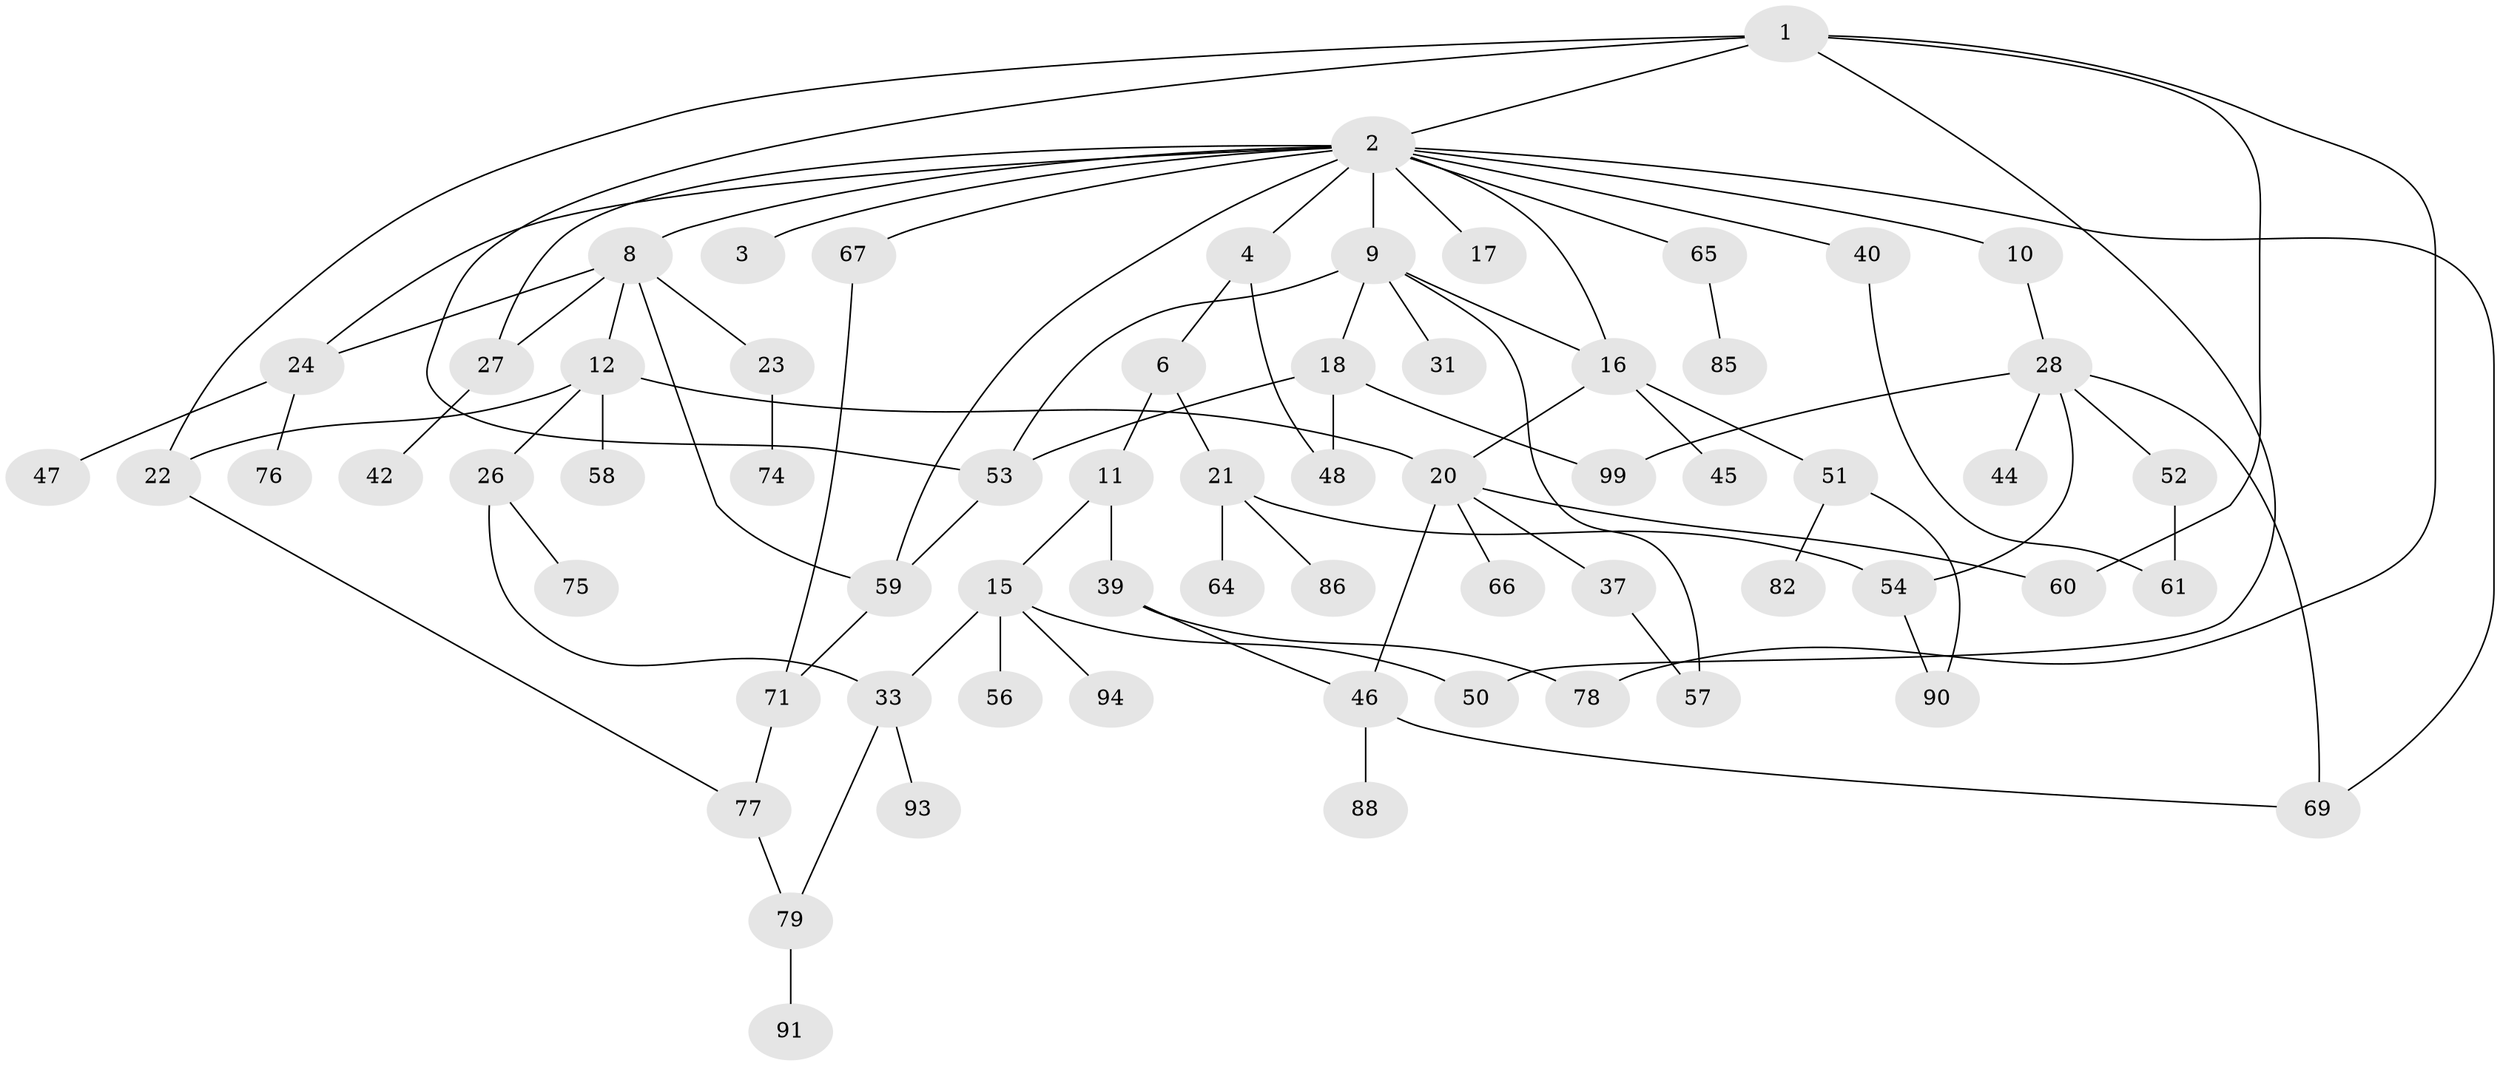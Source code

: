 // original degree distribution, {4: 0.15, 14: 0.01, 2: 0.3, 3: 0.16, 6: 0.02, 5: 0.05, 1: 0.31}
// Generated by graph-tools (version 1.1) at 2025/54/02/21/25 11:54:43]
// undirected, 65 vertices, 89 edges
graph export_dot {
graph [start="1"]
  node [color=gray90,style=filled];
  1 [super="+7"];
  2 [super="+5"];
  3 [super="+83"];
  4;
  6 [super="+19"];
  8;
  9 [super="+14"];
  10;
  11 [super="+98"];
  12 [super="+13"];
  15 [super="+32"];
  16 [super="+87"];
  17;
  18 [super="+55"];
  20 [super="+25"];
  21 [super="+41"];
  22 [super="+29"];
  23 [super="+38"];
  24 [super="+36"];
  26 [super="+68"];
  27 [super="+34"];
  28 [super="+30"];
  31 [super="+72"];
  33 [super="+35"];
  37;
  39 [super="+43"];
  40;
  42;
  44 [super="+49"];
  45;
  46 [super="+70"];
  47;
  48;
  50 [super="+96"];
  51 [super="+89"];
  52;
  53 [super="+63"];
  54;
  56;
  57 [super="+73"];
  58;
  59 [super="+62"];
  60 [super="+95"];
  61 [super="+84"];
  64;
  65;
  66;
  67;
  69;
  71;
  74;
  75;
  76 [super="+81"];
  77 [super="+80"];
  78;
  79 [super="+92"];
  82;
  85 [super="+97"];
  86;
  88;
  90 [super="+100"];
  91;
  93;
  94;
  99;
  1 -- 2;
  1 -- 60;
  1 -- 53;
  1 -- 50;
  1 -- 78;
  1 -- 22;
  2 -- 3;
  2 -- 4;
  2 -- 8;
  2 -- 9;
  2 -- 10;
  2 -- 24;
  2 -- 40;
  2 -- 59;
  2 -- 67;
  2 -- 69;
  2 -- 65;
  2 -- 17;
  2 -- 27;
  2 -- 16;
  4 -- 6;
  4 -- 48;
  6 -- 11;
  6 -- 21;
  8 -- 12;
  8 -- 23;
  8 -- 27;
  8 -- 24;
  8 -- 59;
  9 -- 18;
  9 -- 31;
  9 -- 53;
  9 -- 16;
  9 -- 57;
  10 -- 28;
  11 -- 15;
  11 -- 39;
  12 -- 58;
  12 -- 26;
  12 -- 20;
  12 -- 22;
  15 -- 33;
  15 -- 56;
  15 -- 94;
  15 -- 50;
  16 -- 45;
  16 -- 51;
  16 -- 20;
  18 -- 48;
  18 -- 53;
  18 -- 99;
  20 -- 60;
  20 -- 66 [weight=2];
  20 -- 37;
  20 -- 46;
  21 -- 64;
  21 -- 86;
  21 -- 54;
  22 -- 77;
  23 -- 74;
  24 -- 47;
  24 -- 76;
  26 -- 75;
  26 -- 33;
  27 -- 42;
  28 -- 44;
  28 -- 54;
  28 -- 99;
  28 -- 69;
  28 -- 52;
  33 -- 93;
  33 -- 79;
  37 -- 57;
  39 -- 46;
  39 -- 78;
  40 -- 61;
  46 -- 88;
  46 -- 69;
  51 -- 82;
  51 -- 90;
  52 -- 61;
  53 -- 59;
  54 -- 90;
  59 -- 71;
  65 -- 85;
  67 -- 71;
  71 -- 77;
  77 -- 79;
  79 -- 91;
}
